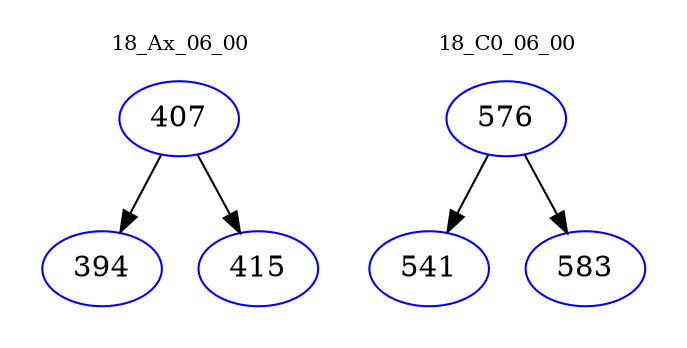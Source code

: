 digraph{
subgraph cluster_0 {
color = white
label = "18_Ax_06_00";
fontsize=10;
T0_407 [label="407", color="blue"]
T0_407 -> T0_394 [color="black"]
T0_394 [label="394", color="blue"]
T0_407 -> T0_415 [color="black"]
T0_415 [label="415", color="blue"]
}
subgraph cluster_1 {
color = white
label = "18_C0_06_00";
fontsize=10;
T1_576 [label="576", color="blue"]
T1_576 -> T1_541 [color="black"]
T1_541 [label="541", color="blue"]
T1_576 -> T1_583 [color="black"]
T1_583 [label="583", color="blue"]
}
}
